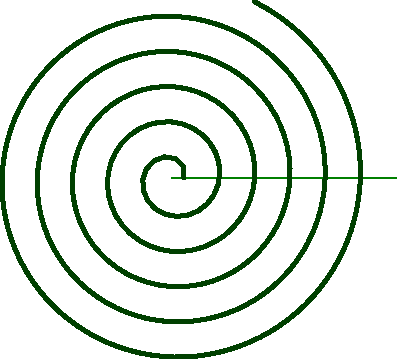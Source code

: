 size(7cm);
pair O = (0,0);
pair z = (1,0);
pair u;
pair zz;
draw(O--(20,0),deepgreen);

for(int i = 0; i < 300; ++i) { 
  u = (-z.y , z.x);
  zz = z + unit(u);
  draw(z--zz,darkgreen+2);
  z = zz;
}